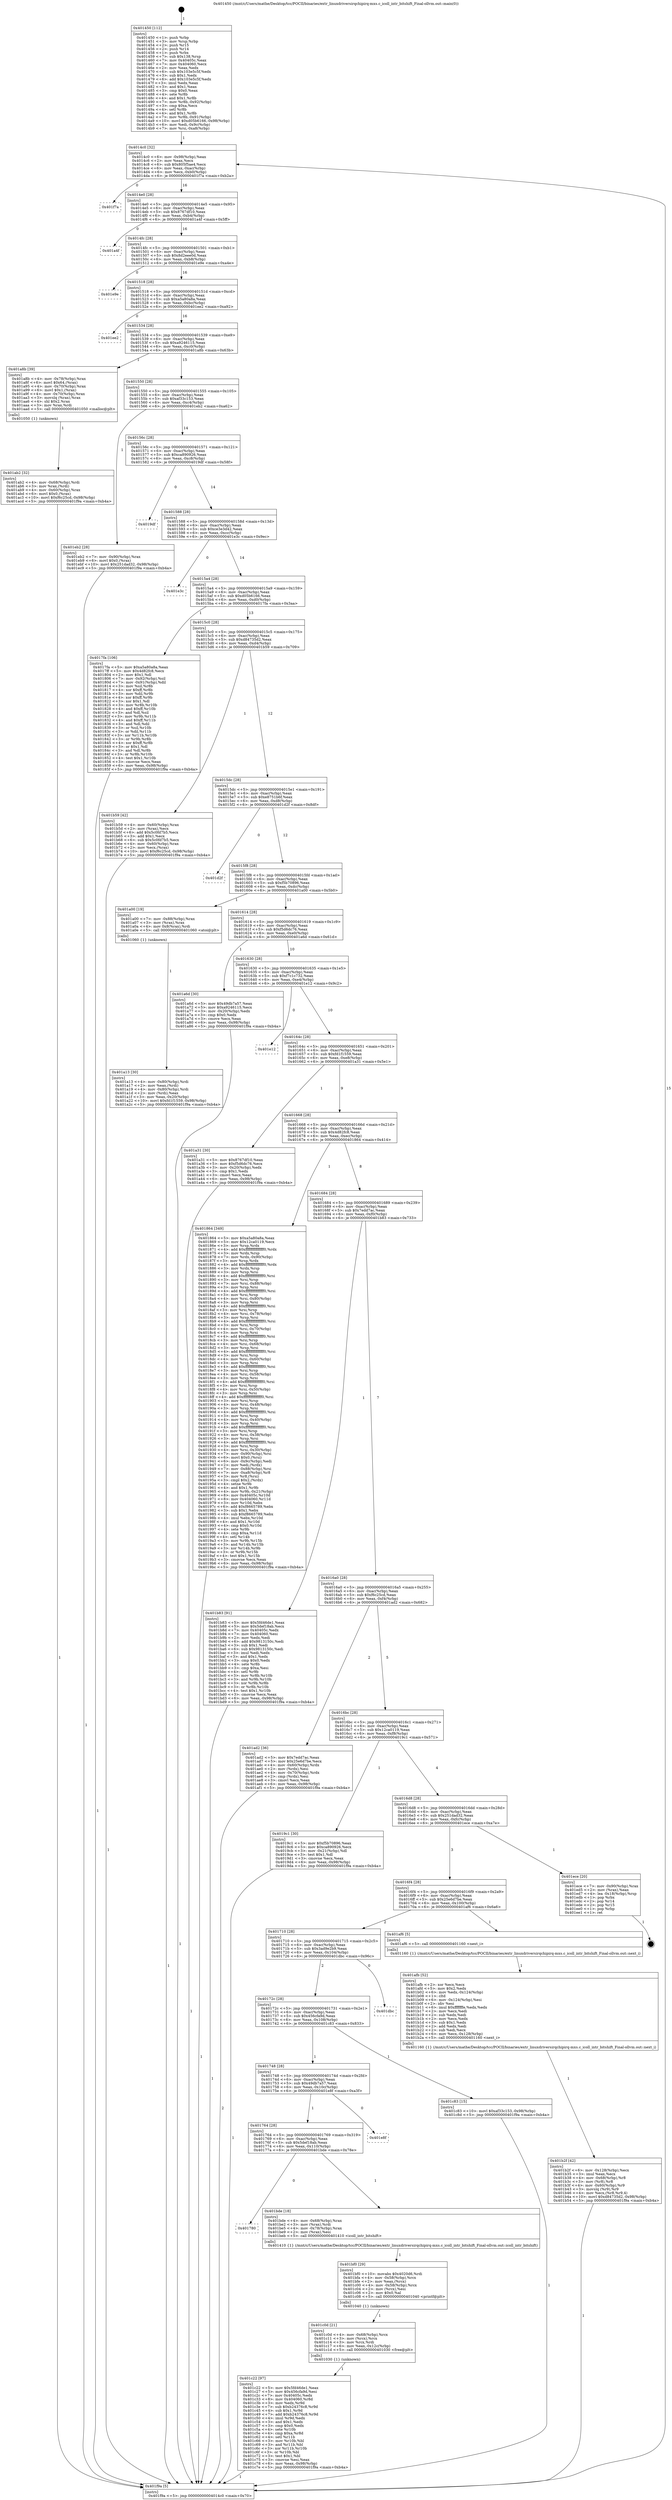 digraph "0x401450" {
  label = "0x401450 (/mnt/c/Users/mathe/Desktop/tcc/POCII/binaries/extr_linuxdriversirqchipirq-mxs.c_icoll_intr_bitshift_Final-ollvm.out::main(0))"
  labelloc = "t"
  node[shape=record]

  Entry [label="",width=0.3,height=0.3,shape=circle,fillcolor=black,style=filled]
  "0x4014c0" [label="{
     0x4014c0 [32]\l
     | [instrs]\l
     &nbsp;&nbsp;0x4014c0 \<+6\>: mov -0x98(%rbp),%eax\l
     &nbsp;&nbsp;0x4014c6 \<+2\>: mov %eax,%ecx\l
     &nbsp;&nbsp;0x4014c8 \<+6\>: sub $0x805f5ae4,%ecx\l
     &nbsp;&nbsp;0x4014ce \<+6\>: mov %eax,-0xac(%rbp)\l
     &nbsp;&nbsp;0x4014d4 \<+6\>: mov %ecx,-0xb0(%rbp)\l
     &nbsp;&nbsp;0x4014da \<+6\>: je 0000000000401f7a \<main+0xb2a\>\l
  }"]
  "0x401f7a" [label="{
     0x401f7a\l
  }", style=dashed]
  "0x4014e0" [label="{
     0x4014e0 [28]\l
     | [instrs]\l
     &nbsp;&nbsp;0x4014e0 \<+5\>: jmp 00000000004014e5 \<main+0x95\>\l
     &nbsp;&nbsp;0x4014e5 \<+6\>: mov -0xac(%rbp),%eax\l
     &nbsp;&nbsp;0x4014eb \<+5\>: sub $0x8767df10,%eax\l
     &nbsp;&nbsp;0x4014f0 \<+6\>: mov %eax,-0xb4(%rbp)\l
     &nbsp;&nbsp;0x4014f6 \<+6\>: je 0000000000401a4f \<main+0x5ff\>\l
  }"]
  Exit [label="",width=0.3,height=0.3,shape=circle,fillcolor=black,style=filled,peripheries=2]
  "0x401a4f" [label="{
     0x401a4f\l
  }", style=dashed]
  "0x4014fc" [label="{
     0x4014fc [28]\l
     | [instrs]\l
     &nbsp;&nbsp;0x4014fc \<+5\>: jmp 0000000000401501 \<main+0xb1\>\l
     &nbsp;&nbsp;0x401501 \<+6\>: mov -0xac(%rbp),%eax\l
     &nbsp;&nbsp;0x401507 \<+5\>: sub $0x8d2eee0d,%eax\l
     &nbsp;&nbsp;0x40150c \<+6\>: mov %eax,-0xb8(%rbp)\l
     &nbsp;&nbsp;0x401512 \<+6\>: je 0000000000401e9e \<main+0xa4e\>\l
  }"]
  "0x401c22" [label="{
     0x401c22 [97]\l
     | [instrs]\l
     &nbsp;&nbsp;0x401c22 \<+5\>: mov $0x5fd46de1,%eax\l
     &nbsp;&nbsp;0x401c27 \<+5\>: mov $0x456cfa9d,%esi\l
     &nbsp;&nbsp;0x401c2c \<+7\>: mov 0x40405c,%edx\l
     &nbsp;&nbsp;0x401c33 \<+8\>: mov 0x404060,%r8d\l
     &nbsp;&nbsp;0x401c3b \<+3\>: mov %edx,%r9d\l
     &nbsp;&nbsp;0x401c3e \<+7\>: sub $0xb24376c8,%r9d\l
     &nbsp;&nbsp;0x401c45 \<+4\>: sub $0x1,%r9d\l
     &nbsp;&nbsp;0x401c49 \<+7\>: add $0xb24376c8,%r9d\l
     &nbsp;&nbsp;0x401c50 \<+4\>: imul %r9d,%edx\l
     &nbsp;&nbsp;0x401c54 \<+3\>: and $0x1,%edx\l
     &nbsp;&nbsp;0x401c57 \<+3\>: cmp $0x0,%edx\l
     &nbsp;&nbsp;0x401c5a \<+4\>: sete %r10b\l
     &nbsp;&nbsp;0x401c5e \<+4\>: cmp $0xa,%r8d\l
     &nbsp;&nbsp;0x401c62 \<+4\>: setl %r11b\l
     &nbsp;&nbsp;0x401c66 \<+3\>: mov %r10b,%bl\l
     &nbsp;&nbsp;0x401c69 \<+3\>: and %r11b,%bl\l
     &nbsp;&nbsp;0x401c6c \<+3\>: xor %r11b,%r10b\l
     &nbsp;&nbsp;0x401c6f \<+3\>: or %r10b,%bl\l
     &nbsp;&nbsp;0x401c72 \<+3\>: test $0x1,%bl\l
     &nbsp;&nbsp;0x401c75 \<+3\>: cmovne %esi,%eax\l
     &nbsp;&nbsp;0x401c78 \<+6\>: mov %eax,-0x98(%rbp)\l
     &nbsp;&nbsp;0x401c7e \<+5\>: jmp 0000000000401f9a \<main+0xb4a\>\l
  }"]
  "0x401e9e" [label="{
     0x401e9e\l
  }", style=dashed]
  "0x401518" [label="{
     0x401518 [28]\l
     | [instrs]\l
     &nbsp;&nbsp;0x401518 \<+5\>: jmp 000000000040151d \<main+0xcd\>\l
     &nbsp;&nbsp;0x40151d \<+6\>: mov -0xac(%rbp),%eax\l
     &nbsp;&nbsp;0x401523 \<+5\>: sub $0xa5a80a8a,%eax\l
     &nbsp;&nbsp;0x401528 \<+6\>: mov %eax,-0xbc(%rbp)\l
     &nbsp;&nbsp;0x40152e \<+6\>: je 0000000000401ee2 \<main+0xa92\>\l
  }"]
  "0x401c0d" [label="{
     0x401c0d [21]\l
     | [instrs]\l
     &nbsp;&nbsp;0x401c0d \<+4\>: mov -0x68(%rbp),%rcx\l
     &nbsp;&nbsp;0x401c11 \<+3\>: mov (%rcx),%rcx\l
     &nbsp;&nbsp;0x401c14 \<+3\>: mov %rcx,%rdi\l
     &nbsp;&nbsp;0x401c17 \<+6\>: mov %eax,-0x12c(%rbp)\l
     &nbsp;&nbsp;0x401c1d \<+5\>: call 0000000000401030 \<free@plt\>\l
     | [calls]\l
     &nbsp;&nbsp;0x401030 \{1\} (unknown)\l
  }"]
  "0x401ee2" [label="{
     0x401ee2\l
  }", style=dashed]
  "0x401534" [label="{
     0x401534 [28]\l
     | [instrs]\l
     &nbsp;&nbsp;0x401534 \<+5\>: jmp 0000000000401539 \<main+0xe9\>\l
     &nbsp;&nbsp;0x401539 \<+6\>: mov -0xac(%rbp),%eax\l
     &nbsp;&nbsp;0x40153f \<+5\>: sub $0xa9246115,%eax\l
     &nbsp;&nbsp;0x401544 \<+6\>: mov %eax,-0xc0(%rbp)\l
     &nbsp;&nbsp;0x40154a \<+6\>: je 0000000000401a8b \<main+0x63b\>\l
  }"]
  "0x401bf0" [label="{
     0x401bf0 [29]\l
     | [instrs]\l
     &nbsp;&nbsp;0x401bf0 \<+10\>: movabs $0x4020d6,%rdi\l
     &nbsp;&nbsp;0x401bfa \<+4\>: mov -0x58(%rbp),%rcx\l
     &nbsp;&nbsp;0x401bfe \<+2\>: mov %eax,(%rcx)\l
     &nbsp;&nbsp;0x401c00 \<+4\>: mov -0x58(%rbp),%rcx\l
     &nbsp;&nbsp;0x401c04 \<+2\>: mov (%rcx),%esi\l
     &nbsp;&nbsp;0x401c06 \<+2\>: mov $0x0,%al\l
     &nbsp;&nbsp;0x401c08 \<+5\>: call 0000000000401040 \<printf@plt\>\l
     | [calls]\l
     &nbsp;&nbsp;0x401040 \{1\} (unknown)\l
  }"]
  "0x401a8b" [label="{
     0x401a8b [39]\l
     | [instrs]\l
     &nbsp;&nbsp;0x401a8b \<+4\>: mov -0x78(%rbp),%rax\l
     &nbsp;&nbsp;0x401a8f \<+6\>: movl $0x64,(%rax)\l
     &nbsp;&nbsp;0x401a95 \<+4\>: mov -0x70(%rbp),%rax\l
     &nbsp;&nbsp;0x401a99 \<+6\>: movl $0x1,(%rax)\l
     &nbsp;&nbsp;0x401a9f \<+4\>: mov -0x70(%rbp),%rax\l
     &nbsp;&nbsp;0x401aa3 \<+3\>: movslq (%rax),%rax\l
     &nbsp;&nbsp;0x401aa6 \<+4\>: shl $0x2,%rax\l
     &nbsp;&nbsp;0x401aaa \<+3\>: mov %rax,%rdi\l
     &nbsp;&nbsp;0x401aad \<+5\>: call 0000000000401050 \<malloc@plt\>\l
     | [calls]\l
     &nbsp;&nbsp;0x401050 \{1\} (unknown)\l
  }"]
  "0x401550" [label="{
     0x401550 [28]\l
     | [instrs]\l
     &nbsp;&nbsp;0x401550 \<+5\>: jmp 0000000000401555 \<main+0x105\>\l
     &nbsp;&nbsp;0x401555 \<+6\>: mov -0xac(%rbp),%eax\l
     &nbsp;&nbsp;0x40155b \<+5\>: sub $0xaf33c153,%eax\l
     &nbsp;&nbsp;0x401560 \<+6\>: mov %eax,-0xc4(%rbp)\l
     &nbsp;&nbsp;0x401566 \<+6\>: je 0000000000401eb2 \<main+0xa62\>\l
  }"]
  "0x401780" [label="{
     0x401780\l
  }", style=dashed]
  "0x401eb2" [label="{
     0x401eb2 [28]\l
     | [instrs]\l
     &nbsp;&nbsp;0x401eb2 \<+7\>: mov -0x90(%rbp),%rax\l
     &nbsp;&nbsp;0x401eb9 \<+6\>: movl $0x0,(%rax)\l
     &nbsp;&nbsp;0x401ebf \<+10\>: movl $0x251dad32,-0x98(%rbp)\l
     &nbsp;&nbsp;0x401ec9 \<+5\>: jmp 0000000000401f9a \<main+0xb4a\>\l
  }"]
  "0x40156c" [label="{
     0x40156c [28]\l
     | [instrs]\l
     &nbsp;&nbsp;0x40156c \<+5\>: jmp 0000000000401571 \<main+0x121\>\l
     &nbsp;&nbsp;0x401571 \<+6\>: mov -0xac(%rbp),%eax\l
     &nbsp;&nbsp;0x401577 \<+5\>: sub $0xca890926,%eax\l
     &nbsp;&nbsp;0x40157c \<+6\>: mov %eax,-0xc8(%rbp)\l
     &nbsp;&nbsp;0x401582 \<+6\>: je 00000000004019df \<main+0x58f\>\l
  }"]
  "0x401bde" [label="{
     0x401bde [18]\l
     | [instrs]\l
     &nbsp;&nbsp;0x401bde \<+4\>: mov -0x68(%rbp),%rax\l
     &nbsp;&nbsp;0x401be2 \<+3\>: mov (%rax),%rdi\l
     &nbsp;&nbsp;0x401be5 \<+4\>: mov -0x78(%rbp),%rax\l
     &nbsp;&nbsp;0x401be9 \<+2\>: mov (%rax),%esi\l
     &nbsp;&nbsp;0x401beb \<+5\>: call 0000000000401410 \<icoll_intr_bitshift\>\l
     | [calls]\l
     &nbsp;&nbsp;0x401410 \{1\} (/mnt/c/Users/mathe/Desktop/tcc/POCII/binaries/extr_linuxdriversirqchipirq-mxs.c_icoll_intr_bitshift_Final-ollvm.out::icoll_intr_bitshift)\l
  }"]
  "0x4019df" [label="{
     0x4019df\l
  }", style=dashed]
  "0x401588" [label="{
     0x401588 [28]\l
     | [instrs]\l
     &nbsp;&nbsp;0x401588 \<+5\>: jmp 000000000040158d \<main+0x13d\>\l
     &nbsp;&nbsp;0x40158d \<+6\>: mov -0xac(%rbp),%eax\l
     &nbsp;&nbsp;0x401593 \<+5\>: sub $0xce3e3d42,%eax\l
     &nbsp;&nbsp;0x401598 \<+6\>: mov %eax,-0xcc(%rbp)\l
     &nbsp;&nbsp;0x40159e \<+6\>: je 0000000000401e3c \<main+0x9ec\>\l
  }"]
  "0x401764" [label="{
     0x401764 [28]\l
     | [instrs]\l
     &nbsp;&nbsp;0x401764 \<+5\>: jmp 0000000000401769 \<main+0x319\>\l
     &nbsp;&nbsp;0x401769 \<+6\>: mov -0xac(%rbp),%eax\l
     &nbsp;&nbsp;0x40176f \<+5\>: sub $0x5def18ab,%eax\l
     &nbsp;&nbsp;0x401774 \<+6\>: mov %eax,-0x110(%rbp)\l
     &nbsp;&nbsp;0x40177a \<+6\>: je 0000000000401bde \<main+0x78e\>\l
  }"]
  "0x401e3c" [label="{
     0x401e3c\l
  }", style=dashed]
  "0x4015a4" [label="{
     0x4015a4 [28]\l
     | [instrs]\l
     &nbsp;&nbsp;0x4015a4 \<+5\>: jmp 00000000004015a9 \<main+0x159\>\l
     &nbsp;&nbsp;0x4015a9 \<+6\>: mov -0xac(%rbp),%eax\l
     &nbsp;&nbsp;0x4015af \<+5\>: sub $0xd05b6166,%eax\l
     &nbsp;&nbsp;0x4015b4 \<+6\>: mov %eax,-0xd0(%rbp)\l
     &nbsp;&nbsp;0x4015ba \<+6\>: je 00000000004017fa \<main+0x3aa\>\l
  }"]
  "0x401e8f" [label="{
     0x401e8f\l
  }", style=dashed]
  "0x4017fa" [label="{
     0x4017fa [106]\l
     | [instrs]\l
     &nbsp;&nbsp;0x4017fa \<+5\>: mov $0xa5a80a8a,%eax\l
     &nbsp;&nbsp;0x4017ff \<+5\>: mov $0x4d82fc8,%ecx\l
     &nbsp;&nbsp;0x401804 \<+2\>: mov $0x1,%dl\l
     &nbsp;&nbsp;0x401806 \<+7\>: mov -0x92(%rbp),%sil\l
     &nbsp;&nbsp;0x40180d \<+7\>: mov -0x91(%rbp),%dil\l
     &nbsp;&nbsp;0x401814 \<+3\>: mov %sil,%r8b\l
     &nbsp;&nbsp;0x401817 \<+4\>: xor $0xff,%r8b\l
     &nbsp;&nbsp;0x40181b \<+3\>: mov %dil,%r9b\l
     &nbsp;&nbsp;0x40181e \<+4\>: xor $0xff,%r9b\l
     &nbsp;&nbsp;0x401822 \<+3\>: xor $0x1,%dl\l
     &nbsp;&nbsp;0x401825 \<+3\>: mov %r8b,%r10b\l
     &nbsp;&nbsp;0x401828 \<+4\>: and $0xff,%r10b\l
     &nbsp;&nbsp;0x40182c \<+3\>: and %dl,%sil\l
     &nbsp;&nbsp;0x40182f \<+3\>: mov %r9b,%r11b\l
     &nbsp;&nbsp;0x401832 \<+4\>: and $0xff,%r11b\l
     &nbsp;&nbsp;0x401836 \<+3\>: and %dl,%dil\l
     &nbsp;&nbsp;0x401839 \<+3\>: or %sil,%r10b\l
     &nbsp;&nbsp;0x40183c \<+3\>: or %dil,%r11b\l
     &nbsp;&nbsp;0x40183f \<+3\>: xor %r11b,%r10b\l
     &nbsp;&nbsp;0x401842 \<+3\>: or %r9b,%r8b\l
     &nbsp;&nbsp;0x401845 \<+4\>: xor $0xff,%r8b\l
     &nbsp;&nbsp;0x401849 \<+3\>: or $0x1,%dl\l
     &nbsp;&nbsp;0x40184c \<+3\>: and %dl,%r8b\l
     &nbsp;&nbsp;0x40184f \<+3\>: or %r8b,%r10b\l
     &nbsp;&nbsp;0x401852 \<+4\>: test $0x1,%r10b\l
     &nbsp;&nbsp;0x401856 \<+3\>: cmovne %ecx,%eax\l
     &nbsp;&nbsp;0x401859 \<+6\>: mov %eax,-0x98(%rbp)\l
     &nbsp;&nbsp;0x40185f \<+5\>: jmp 0000000000401f9a \<main+0xb4a\>\l
  }"]
  "0x4015c0" [label="{
     0x4015c0 [28]\l
     | [instrs]\l
     &nbsp;&nbsp;0x4015c0 \<+5\>: jmp 00000000004015c5 \<main+0x175\>\l
     &nbsp;&nbsp;0x4015c5 \<+6\>: mov -0xac(%rbp),%eax\l
     &nbsp;&nbsp;0x4015cb \<+5\>: sub $0xd84735d2,%eax\l
     &nbsp;&nbsp;0x4015d0 \<+6\>: mov %eax,-0xd4(%rbp)\l
     &nbsp;&nbsp;0x4015d6 \<+6\>: je 0000000000401b59 \<main+0x709\>\l
  }"]
  "0x401f9a" [label="{
     0x401f9a [5]\l
     | [instrs]\l
     &nbsp;&nbsp;0x401f9a \<+5\>: jmp 00000000004014c0 \<main+0x70\>\l
  }"]
  "0x401450" [label="{
     0x401450 [112]\l
     | [instrs]\l
     &nbsp;&nbsp;0x401450 \<+1\>: push %rbp\l
     &nbsp;&nbsp;0x401451 \<+3\>: mov %rsp,%rbp\l
     &nbsp;&nbsp;0x401454 \<+2\>: push %r15\l
     &nbsp;&nbsp;0x401456 \<+2\>: push %r14\l
     &nbsp;&nbsp;0x401458 \<+1\>: push %rbx\l
     &nbsp;&nbsp;0x401459 \<+7\>: sub $0x138,%rsp\l
     &nbsp;&nbsp;0x401460 \<+7\>: mov 0x40405c,%eax\l
     &nbsp;&nbsp;0x401467 \<+7\>: mov 0x404060,%ecx\l
     &nbsp;&nbsp;0x40146e \<+2\>: mov %eax,%edx\l
     &nbsp;&nbsp;0x401470 \<+6\>: sub $0x103e5c5f,%edx\l
     &nbsp;&nbsp;0x401476 \<+3\>: sub $0x1,%edx\l
     &nbsp;&nbsp;0x401479 \<+6\>: add $0x103e5c5f,%edx\l
     &nbsp;&nbsp;0x40147f \<+3\>: imul %edx,%eax\l
     &nbsp;&nbsp;0x401482 \<+3\>: and $0x1,%eax\l
     &nbsp;&nbsp;0x401485 \<+3\>: cmp $0x0,%eax\l
     &nbsp;&nbsp;0x401488 \<+4\>: sete %r8b\l
     &nbsp;&nbsp;0x40148c \<+4\>: and $0x1,%r8b\l
     &nbsp;&nbsp;0x401490 \<+7\>: mov %r8b,-0x92(%rbp)\l
     &nbsp;&nbsp;0x401497 \<+3\>: cmp $0xa,%ecx\l
     &nbsp;&nbsp;0x40149a \<+4\>: setl %r8b\l
     &nbsp;&nbsp;0x40149e \<+4\>: and $0x1,%r8b\l
     &nbsp;&nbsp;0x4014a2 \<+7\>: mov %r8b,-0x91(%rbp)\l
     &nbsp;&nbsp;0x4014a9 \<+10\>: movl $0xd05b6166,-0x98(%rbp)\l
     &nbsp;&nbsp;0x4014b3 \<+6\>: mov %edi,-0x9c(%rbp)\l
     &nbsp;&nbsp;0x4014b9 \<+7\>: mov %rsi,-0xa8(%rbp)\l
  }"]
  "0x401748" [label="{
     0x401748 [28]\l
     | [instrs]\l
     &nbsp;&nbsp;0x401748 \<+5\>: jmp 000000000040174d \<main+0x2fd\>\l
     &nbsp;&nbsp;0x40174d \<+6\>: mov -0xac(%rbp),%eax\l
     &nbsp;&nbsp;0x401753 \<+5\>: sub $0x49db7a57,%eax\l
     &nbsp;&nbsp;0x401758 \<+6\>: mov %eax,-0x10c(%rbp)\l
     &nbsp;&nbsp;0x40175e \<+6\>: je 0000000000401e8f \<main+0xa3f\>\l
  }"]
  "0x401b59" [label="{
     0x401b59 [42]\l
     | [instrs]\l
     &nbsp;&nbsp;0x401b59 \<+4\>: mov -0x60(%rbp),%rax\l
     &nbsp;&nbsp;0x401b5d \<+2\>: mov (%rax),%ecx\l
     &nbsp;&nbsp;0x401b5f \<+6\>: add $0x5c0fd7b5,%ecx\l
     &nbsp;&nbsp;0x401b65 \<+3\>: add $0x1,%ecx\l
     &nbsp;&nbsp;0x401b68 \<+6\>: sub $0x5c0fd7b5,%ecx\l
     &nbsp;&nbsp;0x401b6e \<+4\>: mov -0x60(%rbp),%rax\l
     &nbsp;&nbsp;0x401b72 \<+2\>: mov %ecx,(%rax)\l
     &nbsp;&nbsp;0x401b74 \<+10\>: movl $0xf6c25cd,-0x98(%rbp)\l
     &nbsp;&nbsp;0x401b7e \<+5\>: jmp 0000000000401f9a \<main+0xb4a\>\l
  }"]
  "0x4015dc" [label="{
     0x4015dc [28]\l
     | [instrs]\l
     &nbsp;&nbsp;0x4015dc \<+5\>: jmp 00000000004015e1 \<main+0x191\>\l
     &nbsp;&nbsp;0x4015e1 \<+6\>: mov -0xac(%rbp),%eax\l
     &nbsp;&nbsp;0x4015e7 \<+5\>: sub $0xe8751b6f,%eax\l
     &nbsp;&nbsp;0x4015ec \<+6\>: mov %eax,-0xd8(%rbp)\l
     &nbsp;&nbsp;0x4015f2 \<+6\>: je 0000000000401d2f \<main+0x8df\>\l
  }"]
  "0x401c83" [label="{
     0x401c83 [15]\l
     | [instrs]\l
     &nbsp;&nbsp;0x401c83 \<+10\>: movl $0xaf33c153,-0x98(%rbp)\l
     &nbsp;&nbsp;0x401c8d \<+5\>: jmp 0000000000401f9a \<main+0xb4a\>\l
  }"]
  "0x401d2f" [label="{
     0x401d2f\l
  }", style=dashed]
  "0x4015f8" [label="{
     0x4015f8 [28]\l
     | [instrs]\l
     &nbsp;&nbsp;0x4015f8 \<+5\>: jmp 00000000004015fd \<main+0x1ad\>\l
     &nbsp;&nbsp;0x4015fd \<+6\>: mov -0xac(%rbp),%eax\l
     &nbsp;&nbsp;0x401603 \<+5\>: sub $0xf5b70896,%eax\l
     &nbsp;&nbsp;0x401608 \<+6\>: mov %eax,-0xdc(%rbp)\l
     &nbsp;&nbsp;0x40160e \<+6\>: je 0000000000401a00 \<main+0x5b0\>\l
  }"]
  "0x40172c" [label="{
     0x40172c [28]\l
     | [instrs]\l
     &nbsp;&nbsp;0x40172c \<+5\>: jmp 0000000000401731 \<main+0x2e1\>\l
     &nbsp;&nbsp;0x401731 \<+6\>: mov -0xac(%rbp),%eax\l
     &nbsp;&nbsp;0x401737 \<+5\>: sub $0x456cfa9d,%eax\l
     &nbsp;&nbsp;0x40173c \<+6\>: mov %eax,-0x108(%rbp)\l
     &nbsp;&nbsp;0x401742 \<+6\>: je 0000000000401c83 \<main+0x833\>\l
  }"]
  "0x401a00" [label="{
     0x401a00 [19]\l
     | [instrs]\l
     &nbsp;&nbsp;0x401a00 \<+7\>: mov -0x88(%rbp),%rax\l
     &nbsp;&nbsp;0x401a07 \<+3\>: mov (%rax),%rax\l
     &nbsp;&nbsp;0x401a0a \<+4\>: mov 0x8(%rax),%rdi\l
     &nbsp;&nbsp;0x401a0e \<+5\>: call 0000000000401060 \<atoi@plt\>\l
     | [calls]\l
     &nbsp;&nbsp;0x401060 \{1\} (unknown)\l
  }"]
  "0x401614" [label="{
     0x401614 [28]\l
     | [instrs]\l
     &nbsp;&nbsp;0x401614 \<+5\>: jmp 0000000000401619 \<main+0x1c9\>\l
     &nbsp;&nbsp;0x401619 \<+6\>: mov -0xac(%rbp),%eax\l
     &nbsp;&nbsp;0x40161f \<+5\>: sub $0xf5d6dc76,%eax\l
     &nbsp;&nbsp;0x401624 \<+6\>: mov %eax,-0xe0(%rbp)\l
     &nbsp;&nbsp;0x40162a \<+6\>: je 0000000000401a6d \<main+0x61d\>\l
  }"]
  "0x401dbc" [label="{
     0x401dbc\l
  }", style=dashed]
  "0x401a6d" [label="{
     0x401a6d [30]\l
     | [instrs]\l
     &nbsp;&nbsp;0x401a6d \<+5\>: mov $0x49db7a57,%eax\l
     &nbsp;&nbsp;0x401a72 \<+5\>: mov $0xa9246115,%ecx\l
     &nbsp;&nbsp;0x401a77 \<+3\>: mov -0x20(%rbp),%edx\l
     &nbsp;&nbsp;0x401a7a \<+3\>: cmp $0x0,%edx\l
     &nbsp;&nbsp;0x401a7d \<+3\>: cmove %ecx,%eax\l
     &nbsp;&nbsp;0x401a80 \<+6\>: mov %eax,-0x98(%rbp)\l
     &nbsp;&nbsp;0x401a86 \<+5\>: jmp 0000000000401f9a \<main+0xb4a\>\l
  }"]
  "0x401630" [label="{
     0x401630 [28]\l
     | [instrs]\l
     &nbsp;&nbsp;0x401630 \<+5\>: jmp 0000000000401635 \<main+0x1e5\>\l
     &nbsp;&nbsp;0x401635 \<+6\>: mov -0xac(%rbp),%eax\l
     &nbsp;&nbsp;0x40163b \<+5\>: sub $0xf7c1c732,%eax\l
     &nbsp;&nbsp;0x401640 \<+6\>: mov %eax,-0xe4(%rbp)\l
     &nbsp;&nbsp;0x401646 \<+6\>: je 0000000000401e12 \<main+0x9c2\>\l
  }"]
  "0x401b2f" [label="{
     0x401b2f [42]\l
     | [instrs]\l
     &nbsp;&nbsp;0x401b2f \<+6\>: mov -0x128(%rbp),%ecx\l
     &nbsp;&nbsp;0x401b35 \<+3\>: imul %eax,%ecx\l
     &nbsp;&nbsp;0x401b38 \<+4\>: mov -0x68(%rbp),%r8\l
     &nbsp;&nbsp;0x401b3c \<+3\>: mov (%r8),%r8\l
     &nbsp;&nbsp;0x401b3f \<+4\>: mov -0x60(%rbp),%r9\l
     &nbsp;&nbsp;0x401b43 \<+3\>: movslq (%r9),%r9\l
     &nbsp;&nbsp;0x401b46 \<+4\>: mov %ecx,(%r8,%r9,4)\l
     &nbsp;&nbsp;0x401b4a \<+10\>: movl $0xd84735d2,-0x98(%rbp)\l
     &nbsp;&nbsp;0x401b54 \<+5\>: jmp 0000000000401f9a \<main+0xb4a\>\l
  }"]
  "0x401e12" [label="{
     0x401e12\l
  }", style=dashed]
  "0x40164c" [label="{
     0x40164c [28]\l
     | [instrs]\l
     &nbsp;&nbsp;0x40164c \<+5\>: jmp 0000000000401651 \<main+0x201\>\l
     &nbsp;&nbsp;0x401651 \<+6\>: mov -0xac(%rbp),%eax\l
     &nbsp;&nbsp;0x401657 \<+5\>: sub $0xfd1f1559,%eax\l
     &nbsp;&nbsp;0x40165c \<+6\>: mov %eax,-0xe8(%rbp)\l
     &nbsp;&nbsp;0x401662 \<+6\>: je 0000000000401a31 \<main+0x5e1\>\l
  }"]
  "0x401afb" [label="{
     0x401afb [52]\l
     | [instrs]\l
     &nbsp;&nbsp;0x401afb \<+2\>: xor %ecx,%ecx\l
     &nbsp;&nbsp;0x401afd \<+5\>: mov $0x2,%edx\l
     &nbsp;&nbsp;0x401b02 \<+6\>: mov %edx,-0x124(%rbp)\l
     &nbsp;&nbsp;0x401b08 \<+1\>: cltd\l
     &nbsp;&nbsp;0x401b09 \<+6\>: mov -0x124(%rbp),%esi\l
     &nbsp;&nbsp;0x401b0f \<+2\>: idiv %esi\l
     &nbsp;&nbsp;0x401b11 \<+6\>: imul $0xfffffffe,%edx,%edx\l
     &nbsp;&nbsp;0x401b17 \<+2\>: mov %ecx,%edi\l
     &nbsp;&nbsp;0x401b19 \<+2\>: sub %edx,%edi\l
     &nbsp;&nbsp;0x401b1b \<+2\>: mov %ecx,%edx\l
     &nbsp;&nbsp;0x401b1d \<+3\>: sub $0x1,%edx\l
     &nbsp;&nbsp;0x401b20 \<+2\>: add %edx,%edi\l
     &nbsp;&nbsp;0x401b22 \<+2\>: sub %edi,%ecx\l
     &nbsp;&nbsp;0x401b24 \<+6\>: mov %ecx,-0x128(%rbp)\l
     &nbsp;&nbsp;0x401b2a \<+5\>: call 0000000000401160 \<next_i\>\l
     | [calls]\l
     &nbsp;&nbsp;0x401160 \{1\} (/mnt/c/Users/mathe/Desktop/tcc/POCII/binaries/extr_linuxdriversirqchipirq-mxs.c_icoll_intr_bitshift_Final-ollvm.out::next_i)\l
  }"]
  "0x401a31" [label="{
     0x401a31 [30]\l
     | [instrs]\l
     &nbsp;&nbsp;0x401a31 \<+5\>: mov $0x8767df10,%eax\l
     &nbsp;&nbsp;0x401a36 \<+5\>: mov $0xf5d6dc76,%ecx\l
     &nbsp;&nbsp;0x401a3b \<+3\>: mov -0x20(%rbp),%edx\l
     &nbsp;&nbsp;0x401a3e \<+3\>: cmp $0x1,%edx\l
     &nbsp;&nbsp;0x401a41 \<+3\>: cmovl %ecx,%eax\l
     &nbsp;&nbsp;0x401a44 \<+6\>: mov %eax,-0x98(%rbp)\l
     &nbsp;&nbsp;0x401a4a \<+5\>: jmp 0000000000401f9a \<main+0xb4a\>\l
  }"]
  "0x401668" [label="{
     0x401668 [28]\l
     | [instrs]\l
     &nbsp;&nbsp;0x401668 \<+5\>: jmp 000000000040166d \<main+0x21d\>\l
     &nbsp;&nbsp;0x40166d \<+6\>: mov -0xac(%rbp),%eax\l
     &nbsp;&nbsp;0x401673 \<+5\>: sub $0x4d82fc8,%eax\l
     &nbsp;&nbsp;0x401678 \<+6\>: mov %eax,-0xec(%rbp)\l
     &nbsp;&nbsp;0x40167e \<+6\>: je 0000000000401864 \<main+0x414\>\l
  }"]
  "0x401710" [label="{
     0x401710 [28]\l
     | [instrs]\l
     &nbsp;&nbsp;0x401710 \<+5\>: jmp 0000000000401715 \<main+0x2c5\>\l
     &nbsp;&nbsp;0x401715 \<+6\>: mov -0xac(%rbp),%eax\l
     &nbsp;&nbsp;0x40171b \<+5\>: sub $0x3ad9e2b9,%eax\l
     &nbsp;&nbsp;0x401720 \<+6\>: mov %eax,-0x104(%rbp)\l
     &nbsp;&nbsp;0x401726 \<+6\>: je 0000000000401dbc \<main+0x96c\>\l
  }"]
  "0x401864" [label="{
     0x401864 [349]\l
     | [instrs]\l
     &nbsp;&nbsp;0x401864 \<+5\>: mov $0xa5a80a8a,%eax\l
     &nbsp;&nbsp;0x401869 \<+5\>: mov $0x12ca0119,%ecx\l
     &nbsp;&nbsp;0x40186e \<+3\>: mov %rsp,%rdx\l
     &nbsp;&nbsp;0x401871 \<+4\>: add $0xfffffffffffffff0,%rdx\l
     &nbsp;&nbsp;0x401875 \<+3\>: mov %rdx,%rsp\l
     &nbsp;&nbsp;0x401878 \<+7\>: mov %rdx,-0x90(%rbp)\l
     &nbsp;&nbsp;0x40187f \<+3\>: mov %rsp,%rdx\l
     &nbsp;&nbsp;0x401882 \<+4\>: add $0xfffffffffffffff0,%rdx\l
     &nbsp;&nbsp;0x401886 \<+3\>: mov %rdx,%rsp\l
     &nbsp;&nbsp;0x401889 \<+3\>: mov %rsp,%rsi\l
     &nbsp;&nbsp;0x40188c \<+4\>: add $0xfffffffffffffff0,%rsi\l
     &nbsp;&nbsp;0x401890 \<+3\>: mov %rsi,%rsp\l
     &nbsp;&nbsp;0x401893 \<+7\>: mov %rsi,-0x88(%rbp)\l
     &nbsp;&nbsp;0x40189a \<+3\>: mov %rsp,%rsi\l
     &nbsp;&nbsp;0x40189d \<+4\>: add $0xfffffffffffffff0,%rsi\l
     &nbsp;&nbsp;0x4018a1 \<+3\>: mov %rsi,%rsp\l
     &nbsp;&nbsp;0x4018a4 \<+4\>: mov %rsi,-0x80(%rbp)\l
     &nbsp;&nbsp;0x4018a8 \<+3\>: mov %rsp,%rsi\l
     &nbsp;&nbsp;0x4018ab \<+4\>: add $0xfffffffffffffff0,%rsi\l
     &nbsp;&nbsp;0x4018af \<+3\>: mov %rsi,%rsp\l
     &nbsp;&nbsp;0x4018b2 \<+4\>: mov %rsi,-0x78(%rbp)\l
     &nbsp;&nbsp;0x4018b6 \<+3\>: mov %rsp,%rsi\l
     &nbsp;&nbsp;0x4018b9 \<+4\>: add $0xfffffffffffffff0,%rsi\l
     &nbsp;&nbsp;0x4018bd \<+3\>: mov %rsi,%rsp\l
     &nbsp;&nbsp;0x4018c0 \<+4\>: mov %rsi,-0x70(%rbp)\l
     &nbsp;&nbsp;0x4018c4 \<+3\>: mov %rsp,%rsi\l
     &nbsp;&nbsp;0x4018c7 \<+4\>: add $0xfffffffffffffff0,%rsi\l
     &nbsp;&nbsp;0x4018cb \<+3\>: mov %rsi,%rsp\l
     &nbsp;&nbsp;0x4018ce \<+4\>: mov %rsi,-0x68(%rbp)\l
     &nbsp;&nbsp;0x4018d2 \<+3\>: mov %rsp,%rsi\l
     &nbsp;&nbsp;0x4018d5 \<+4\>: add $0xfffffffffffffff0,%rsi\l
     &nbsp;&nbsp;0x4018d9 \<+3\>: mov %rsi,%rsp\l
     &nbsp;&nbsp;0x4018dc \<+4\>: mov %rsi,-0x60(%rbp)\l
     &nbsp;&nbsp;0x4018e0 \<+3\>: mov %rsp,%rsi\l
     &nbsp;&nbsp;0x4018e3 \<+4\>: add $0xfffffffffffffff0,%rsi\l
     &nbsp;&nbsp;0x4018e7 \<+3\>: mov %rsi,%rsp\l
     &nbsp;&nbsp;0x4018ea \<+4\>: mov %rsi,-0x58(%rbp)\l
     &nbsp;&nbsp;0x4018ee \<+3\>: mov %rsp,%rsi\l
     &nbsp;&nbsp;0x4018f1 \<+4\>: add $0xfffffffffffffff0,%rsi\l
     &nbsp;&nbsp;0x4018f5 \<+3\>: mov %rsi,%rsp\l
     &nbsp;&nbsp;0x4018f8 \<+4\>: mov %rsi,-0x50(%rbp)\l
     &nbsp;&nbsp;0x4018fc \<+3\>: mov %rsp,%rsi\l
     &nbsp;&nbsp;0x4018ff \<+4\>: add $0xfffffffffffffff0,%rsi\l
     &nbsp;&nbsp;0x401903 \<+3\>: mov %rsi,%rsp\l
     &nbsp;&nbsp;0x401906 \<+4\>: mov %rsi,-0x48(%rbp)\l
     &nbsp;&nbsp;0x40190a \<+3\>: mov %rsp,%rsi\l
     &nbsp;&nbsp;0x40190d \<+4\>: add $0xfffffffffffffff0,%rsi\l
     &nbsp;&nbsp;0x401911 \<+3\>: mov %rsi,%rsp\l
     &nbsp;&nbsp;0x401914 \<+4\>: mov %rsi,-0x40(%rbp)\l
     &nbsp;&nbsp;0x401918 \<+3\>: mov %rsp,%rsi\l
     &nbsp;&nbsp;0x40191b \<+4\>: add $0xfffffffffffffff0,%rsi\l
     &nbsp;&nbsp;0x40191f \<+3\>: mov %rsi,%rsp\l
     &nbsp;&nbsp;0x401922 \<+4\>: mov %rsi,-0x38(%rbp)\l
     &nbsp;&nbsp;0x401926 \<+3\>: mov %rsp,%rsi\l
     &nbsp;&nbsp;0x401929 \<+4\>: add $0xfffffffffffffff0,%rsi\l
     &nbsp;&nbsp;0x40192d \<+3\>: mov %rsi,%rsp\l
     &nbsp;&nbsp;0x401930 \<+4\>: mov %rsi,-0x30(%rbp)\l
     &nbsp;&nbsp;0x401934 \<+7\>: mov -0x90(%rbp),%rsi\l
     &nbsp;&nbsp;0x40193b \<+6\>: movl $0x0,(%rsi)\l
     &nbsp;&nbsp;0x401941 \<+6\>: mov -0x9c(%rbp),%edi\l
     &nbsp;&nbsp;0x401947 \<+2\>: mov %edi,(%rdx)\l
     &nbsp;&nbsp;0x401949 \<+7\>: mov -0x88(%rbp),%rsi\l
     &nbsp;&nbsp;0x401950 \<+7\>: mov -0xa8(%rbp),%r8\l
     &nbsp;&nbsp;0x401957 \<+3\>: mov %r8,(%rsi)\l
     &nbsp;&nbsp;0x40195a \<+3\>: cmpl $0x2,(%rdx)\l
     &nbsp;&nbsp;0x40195d \<+4\>: setne %r9b\l
     &nbsp;&nbsp;0x401961 \<+4\>: and $0x1,%r9b\l
     &nbsp;&nbsp;0x401965 \<+4\>: mov %r9b,-0x21(%rbp)\l
     &nbsp;&nbsp;0x401969 \<+8\>: mov 0x40405c,%r10d\l
     &nbsp;&nbsp;0x401971 \<+8\>: mov 0x404060,%r11d\l
     &nbsp;&nbsp;0x401979 \<+3\>: mov %r10d,%ebx\l
     &nbsp;&nbsp;0x40197c \<+6\>: add $0xf8665789,%ebx\l
     &nbsp;&nbsp;0x401982 \<+3\>: sub $0x1,%ebx\l
     &nbsp;&nbsp;0x401985 \<+6\>: sub $0xf8665789,%ebx\l
     &nbsp;&nbsp;0x40198b \<+4\>: imul %ebx,%r10d\l
     &nbsp;&nbsp;0x40198f \<+4\>: and $0x1,%r10d\l
     &nbsp;&nbsp;0x401993 \<+4\>: cmp $0x0,%r10d\l
     &nbsp;&nbsp;0x401997 \<+4\>: sete %r9b\l
     &nbsp;&nbsp;0x40199b \<+4\>: cmp $0xa,%r11d\l
     &nbsp;&nbsp;0x40199f \<+4\>: setl %r14b\l
     &nbsp;&nbsp;0x4019a3 \<+3\>: mov %r9b,%r15b\l
     &nbsp;&nbsp;0x4019a6 \<+3\>: and %r14b,%r15b\l
     &nbsp;&nbsp;0x4019a9 \<+3\>: xor %r14b,%r9b\l
     &nbsp;&nbsp;0x4019ac \<+3\>: or %r9b,%r15b\l
     &nbsp;&nbsp;0x4019af \<+4\>: test $0x1,%r15b\l
     &nbsp;&nbsp;0x4019b3 \<+3\>: cmovne %ecx,%eax\l
     &nbsp;&nbsp;0x4019b6 \<+6\>: mov %eax,-0x98(%rbp)\l
     &nbsp;&nbsp;0x4019bc \<+5\>: jmp 0000000000401f9a \<main+0xb4a\>\l
  }"]
  "0x401684" [label="{
     0x401684 [28]\l
     | [instrs]\l
     &nbsp;&nbsp;0x401684 \<+5\>: jmp 0000000000401689 \<main+0x239\>\l
     &nbsp;&nbsp;0x401689 \<+6\>: mov -0xac(%rbp),%eax\l
     &nbsp;&nbsp;0x40168f \<+5\>: sub $0x7edd7ac,%eax\l
     &nbsp;&nbsp;0x401694 \<+6\>: mov %eax,-0xf0(%rbp)\l
     &nbsp;&nbsp;0x40169a \<+6\>: je 0000000000401b83 \<main+0x733\>\l
  }"]
  "0x401af6" [label="{
     0x401af6 [5]\l
     | [instrs]\l
     &nbsp;&nbsp;0x401af6 \<+5\>: call 0000000000401160 \<next_i\>\l
     | [calls]\l
     &nbsp;&nbsp;0x401160 \{1\} (/mnt/c/Users/mathe/Desktop/tcc/POCII/binaries/extr_linuxdriversirqchipirq-mxs.c_icoll_intr_bitshift_Final-ollvm.out::next_i)\l
  }"]
  "0x4016f4" [label="{
     0x4016f4 [28]\l
     | [instrs]\l
     &nbsp;&nbsp;0x4016f4 \<+5\>: jmp 00000000004016f9 \<main+0x2a9\>\l
     &nbsp;&nbsp;0x4016f9 \<+6\>: mov -0xac(%rbp),%eax\l
     &nbsp;&nbsp;0x4016ff \<+5\>: sub $0x25e6d7be,%eax\l
     &nbsp;&nbsp;0x401704 \<+6\>: mov %eax,-0x100(%rbp)\l
     &nbsp;&nbsp;0x40170a \<+6\>: je 0000000000401af6 \<main+0x6a6\>\l
  }"]
  "0x401b83" [label="{
     0x401b83 [91]\l
     | [instrs]\l
     &nbsp;&nbsp;0x401b83 \<+5\>: mov $0x5fd46de1,%eax\l
     &nbsp;&nbsp;0x401b88 \<+5\>: mov $0x5def18ab,%ecx\l
     &nbsp;&nbsp;0x401b8d \<+7\>: mov 0x40405c,%edx\l
     &nbsp;&nbsp;0x401b94 \<+7\>: mov 0x404060,%esi\l
     &nbsp;&nbsp;0x401b9b \<+2\>: mov %edx,%edi\l
     &nbsp;&nbsp;0x401b9d \<+6\>: add $0x9813150c,%edi\l
     &nbsp;&nbsp;0x401ba3 \<+3\>: sub $0x1,%edi\l
     &nbsp;&nbsp;0x401ba6 \<+6\>: sub $0x9813150c,%edi\l
     &nbsp;&nbsp;0x401bac \<+3\>: imul %edi,%edx\l
     &nbsp;&nbsp;0x401baf \<+3\>: and $0x1,%edx\l
     &nbsp;&nbsp;0x401bb2 \<+3\>: cmp $0x0,%edx\l
     &nbsp;&nbsp;0x401bb5 \<+4\>: sete %r8b\l
     &nbsp;&nbsp;0x401bb9 \<+3\>: cmp $0xa,%esi\l
     &nbsp;&nbsp;0x401bbc \<+4\>: setl %r9b\l
     &nbsp;&nbsp;0x401bc0 \<+3\>: mov %r8b,%r10b\l
     &nbsp;&nbsp;0x401bc3 \<+3\>: and %r9b,%r10b\l
     &nbsp;&nbsp;0x401bc6 \<+3\>: xor %r9b,%r8b\l
     &nbsp;&nbsp;0x401bc9 \<+3\>: or %r8b,%r10b\l
     &nbsp;&nbsp;0x401bcc \<+4\>: test $0x1,%r10b\l
     &nbsp;&nbsp;0x401bd0 \<+3\>: cmovne %ecx,%eax\l
     &nbsp;&nbsp;0x401bd3 \<+6\>: mov %eax,-0x98(%rbp)\l
     &nbsp;&nbsp;0x401bd9 \<+5\>: jmp 0000000000401f9a \<main+0xb4a\>\l
  }"]
  "0x4016a0" [label="{
     0x4016a0 [28]\l
     | [instrs]\l
     &nbsp;&nbsp;0x4016a0 \<+5\>: jmp 00000000004016a5 \<main+0x255\>\l
     &nbsp;&nbsp;0x4016a5 \<+6\>: mov -0xac(%rbp),%eax\l
     &nbsp;&nbsp;0x4016ab \<+5\>: sub $0xf6c25cd,%eax\l
     &nbsp;&nbsp;0x4016b0 \<+6\>: mov %eax,-0xf4(%rbp)\l
     &nbsp;&nbsp;0x4016b6 \<+6\>: je 0000000000401ad2 \<main+0x682\>\l
  }"]
  "0x401ece" [label="{
     0x401ece [20]\l
     | [instrs]\l
     &nbsp;&nbsp;0x401ece \<+7\>: mov -0x90(%rbp),%rax\l
     &nbsp;&nbsp;0x401ed5 \<+2\>: mov (%rax),%eax\l
     &nbsp;&nbsp;0x401ed7 \<+4\>: lea -0x18(%rbp),%rsp\l
     &nbsp;&nbsp;0x401edb \<+1\>: pop %rbx\l
     &nbsp;&nbsp;0x401edc \<+2\>: pop %r14\l
     &nbsp;&nbsp;0x401ede \<+2\>: pop %r15\l
     &nbsp;&nbsp;0x401ee0 \<+1\>: pop %rbp\l
     &nbsp;&nbsp;0x401ee1 \<+1\>: ret\l
  }"]
  "0x401ad2" [label="{
     0x401ad2 [36]\l
     | [instrs]\l
     &nbsp;&nbsp;0x401ad2 \<+5\>: mov $0x7edd7ac,%eax\l
     &nbsp;&nbsp;0x401ad7 \<+5\>: mov $0x25e6d7be,%ecx\l
     &nbsp;&nbsp;0x401adc \<+4\>: mov -0x60(%rbp),%rdx\l
     &nbsp;&nbsp;0x401ae0 \<+2\>: mov (%rdx),%esi\l
     &nbsp;&nbsp;0x401ae2 \<+4\>: mov -0x70(%rbp),%rdx\l
     &nbsp;&nbsp;0x401ae6 \<+2\>: cmp (%rdx),%esi\l
     &nbsp;&nbsp;0x401ae8 \<+3\>: cmovl %ecx,%eax\l
     &nbsp;&nbsp;0x401aeb \<+6\>: mov %eax,-0x98(%rbp)\l
     &nbsp;&nbsp;0x401af1 \<+5\>: jmp 0000000000401f9a \<main+0xb4a\>\l
  }"]
  "0x4016bc" [label="{
     0x4016bc [28]\l
     | [instrs]\l
     &nbsp;&nbsp;0x4016bc \<+5\>: jmp 00000000004016c1 \<main+0x271\>\l
     &nbsp;&nbsp;0x4016c1 \<+6\>: mov -0xac(%rbp),%eax\l
     &nbsp;&nbsp;0x4016c7 \<+5\>: sub $0x12ca0119,%eax\l
     &nbsp;&nbsp;0x4016cc \<+6\>: mov %eax,-0xf8(%rbp)\l
     &nbsp;&nbsp;0x4016d2 \<+6\>: je 00000000004019c1 \<main+0x571\>\l
  }"]
  "0x401ab2" [label="{
     0x401ab2 [32]\l
     | [instrs]\l
     &nbsp;&nbsp;0x401ab2 \<+4\>: mov -0x68(%rbp),%rdi\l
     &nbsp;&nbsp;0x401ab6 \<+3\>: mov %rax,(%rdi)\l
     &nbsp;&nbsp;0x401ab9 \<+4\>: mov -0x60(%rbp),%rax\l
     &nbsp;&nbsp;0x401abd \<+6\>: movl $0x0,(%rax)\l
     &nbsp;&nbsp;0x401ac3 \<+10\>: movl $0xf6c25cd,-0x98(%rbp)\l
     &nbsp;&nbsp;0x401acd \<+5\>: jmp 0000000000401f9a \<main+0xb4a\>\l
  }"]
  "0x4019c1" [label="{
     0x4019c1 [30]\l
     | [instrs]\l
     &nbsp;&nbsp;0x4019c1 \<+5\>: mov $0xf5b70896,%eax\l
     &nbsp;&nbsp;0x4019c6 \<+5\>: mov $0xca890926,%ecx\l
     &nbsp;&nbsp;0x4019cb \<+3\>: mov -0x21(%rbp),%dl\l
     &nbsp;&nbsp;0x4019ce \<+3\>: test $0x1,%dl\l
     &nbsp;&nbsp;0x4019d1 \<+3\>: cmovne %ecx,%eax\l
     &nbsp;&nbsp;0x4019d4 \<+6\>: mov %eax,-0x98(%rbp)\l
     &nbsp;&nbsp;0x4019da \<+5\>: jmp 0000000000401f9a \<main+0xb4a\>\l
  }"]
  "0x4016d8" [label="{
     0x4016d8 [28]\l
     | [instrs]\l
     &nbsp;&nbsp;0x4016d8 \<+5\>: jmp 00000000004016dd \<main+0x28d\>\l
     &nbsp;&nbsp;0x4016dd \<+6\>: mov -0xac(%rbp),%eax\l
     &nbsp;&nbsp;0x4016e3 \<+5\>: sub $0x251dad32,%eax\l
     &nbsp;&nbsp;0x4016e8 \<+6\>: mov %eax,-0xfc(%rbp)\l
     &nbsp;&nbsp;0x4016ee \<+6\>: je 0000000000401ece \<main+0xa7e\>\l
  }"]
  "0x401a13" [label="{
     0x401a13 [30]\l
     | [instrs]\l
     &nbsp;&nbsp;0x401a13 \<+4\>: mov -0x80(%rbp),%rdi\l
     &nbsp;&nbsp;0x401a17 \<+2\>: mov %eax,(%rdi)\l
     &nbsp;&nbsp;0x401a19 \<+4\>: mov -0x80(%rbp),%rdi\l
     &nbsp;&nbsp;0x401a1d \<+2\>: mov (%rdi),%eax\l
     &nbsp;&nbsp;0x401a1f \<+3\>: mov %eax,-0x20(%rbp)\l
     &nbsp;&nbsp;0x401a22 \<+10\>: movl $0xfd1f1559,-0x98(%rbp)\l
     &nbsp;&nbsp;0x401a2c \<+5\>: jmp 0000000000401f9a \<main+0xb4a\>\l
  }"]
  Entry -> "0x401450" [label=" 1"]
  "0x4014c0" -> "0x401f7a" [label=" 0"]
  "0x4014c0" -> "0x4014e0" [label=" 16"]
  "0x401ece" -> Exit [label=" 1"]
  "0x4014e0" -> "0x401a4f" [label=" 0"]
  "0x4014e0" -> "0x4014fc" [label=" 16"]
  "0x401eb2" -> "0x401f9a" [label=" 1"]
  "0x4014fc" -> "0x401e9e" [label=" 0"]
  "0x4014fc" -> "0x401518" [label=" 16"]
  "0x401c83" -> "0x401f9a" [label=" 1"]
  "0x401518" -> "0x401ee2" [label=" 0"]
  "0x401518" -> "0x401534" [label=" 16"]
  "0x401c22" -> "0x401f9a" [label=" 1"]
  "0x401534" -> "0x401a8b" [label=" 1"]
  "0x401534" -> "0x401550" [label=" 15"]
  "0x401c0d" -> "0x401c22" [label=" 1"]
  "0x401550" -> "0x401eb2" [label=" 1"]
  "0x401550" -> "0x40156c" [label=" 14"]
  "0x401bf0" -> "0x401c0d" [label=" 1"]
  "0x40156c" -> "0x4019df" [label=" 0"]
  "0x40156c" -> "0x401588" [label=" 14"]
  "0x401bde" -> "0x401bf0" [label=" 1"]
  "0x401588" -> "0x401e3c" [label=" 0"]
  "0x401588" -> "0x4015a4" [label=" 14"]
  "0x401764" -> "0x401bde" [label=" 1"]
  "0x4015a4" -> "0x4017fa" [label=" 1"]
  "0x4015a4" -> "0x4015c0" [label=" 13"]
  "0x4017fa" -> "0x401f9a" [label=" 1"]
  "0x401450" -> "0x4014c0" [label=" 1"]
  "0x401f9a" -> "0x4014c0" [label=" 15"]
  "0x401764" -> "0x401780" [label=" 0"]
  "0x4015c0" -> "0x401b59" [label=" 1"]
  "0x4015c0" -> "0x4015dc" [label=" 12"]
  "0x401748" -> "0x401e8f" [label=" 0"]
  "0x4015dc" -> "0x401d2f" [label=" 0"]
  "0x4015dc" -> "0x4015f8" [label=" 12"]
  "0x401748" -> "0x401764" [label=" 1"]
  "0x4015f8" -> "0x401a00" [label=" 1"]
  "0x4015f8" -> "0x401614" [label=" 11"]
  "0x40172c" -> "0x401c83" [label=" 1"]
  "0x401614" -> "0x401a6d" [label=" 1"]
  "0x401614" -> "0x401630" [label=" 10"]
  "0x40172c" -> "0x401748" [label=" 1"]
  "0x401630" -> "0x401e12" [label=" 0"]
  "0x401630" -> "0x40164c" [label=" 10"]
  "0x401710" -> "0x401dbc" [label=" 0"]
  "0x40164c" -> "0x401a31" [label=" 1"]
  "0x40164c" -> "0x401668" [label=" 9"]
  "0x401710" -> "0x40172c" [label=" 2"]
  "0x401668" -> "0x401864" [label=" 1"]
  "0x401668" -> "0x401684" [label=" 8"]
  "0x401b83" -> "0x401f9a" [label=" 1"]
  "0x401864" -> "0x401f9a" [label=" 1"]
  "0x401b59" -> "0x401f9a" [label=" 1"]
  "0x401684" -> "0x401b83" [label=" 1"]
  "0x401684" -> "0x4016a0" [label=" 7"]
  "0x401afb" -> "0x401b2f" [label=" 1"]
  "0x4016a0" -> "0x401ad2" [label=" 2"]
  "0x4016a0" -> "0x4016bc" [label=" 5"]
  "0x401af6" -> "0x401afb" [label=" 1"]
  "0x4016bc" -> "0x4019c1" [label=" 1"]
  "0x4016bc" -> "0x4016d8" [label=" 4"]
  "0x4019c1" -> "0x401f9a" [label=" 1"]
  "0x401a00" -> "0x401a13" [label=" 1"]
  "0x401a13" -> "0x401f9a" [label=" 1"]
  "0x401a31" -> "0x401f9a" [label=" 1"]
  "0x401a6d" -> "0x401f9a" [label=" 1"]
  "0x401a8b" -> "0x401ab2" [label=" 1"]
  "0x401ab2" -> "0x401f9a" [label=" 1"]
  "0x401ad2" -> "0x401f9a" [label=" 2"]
  "0x4016f4" -> "0x401710" [label=" 2"]
  "0x4016d8" -> "0x401ece" [label=" 1"]
  "0x4016d8" -> "0x4016f4" [label=" 3"]
  "0x401b2f" -> "0x401f9a" [label=" 1"]
  "0x4016f4" -> "0x401af6" [label=" 1"]
}
